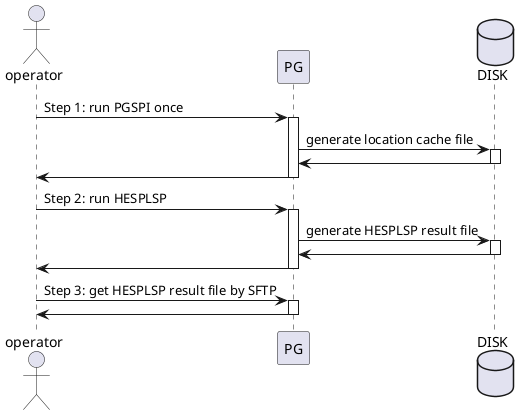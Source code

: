 @startuml
actor operator

operator -> PG: Step 1: run PGSPI once
activate PG

database DISK
PG -> DISK: generate location cache file
activate DISK
DISK -> PG:
deactivate DISK

PG -> operator:
deactivate PG

operator -> PG: Step 2: run HESPLSP
activate PG

database DISK
PG -> DISK: generate HESPLSP result file
activate DISK
DISK -> PG:
deactivate DISK

PG -> operator:
deactivate PG

operator -> PG: Step 3: get HESPLSP result file by SFTP
activate PG
PG -> operator: 
deactivate PG

@enduml